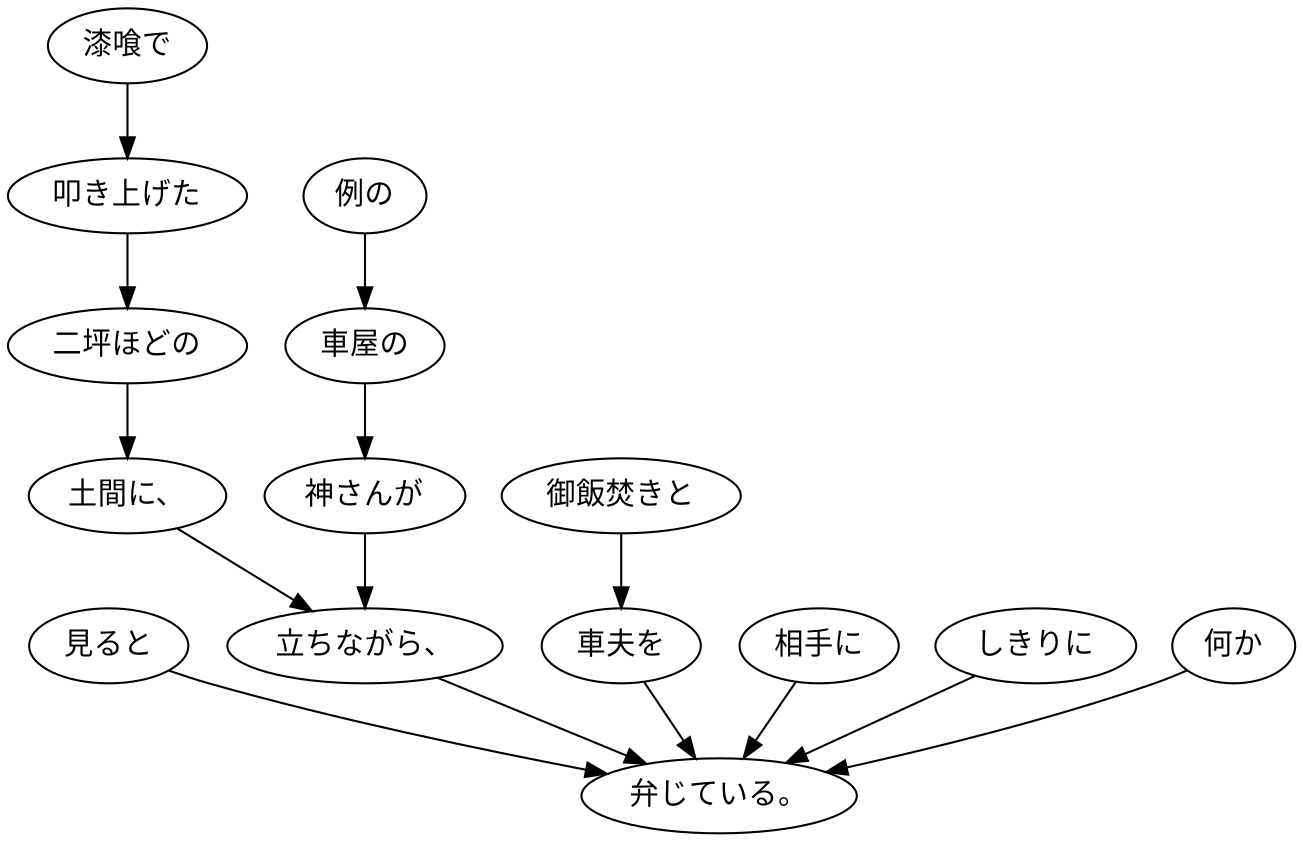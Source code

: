 digraph graph1822 {
	node0 [label="見ると"];
	node1 [label="漆喰で"];
	node2 [label="叩き上げた"];
	node3 [label="二坪ほどの"];
	node4 [label="土間に、"];
	node5 [label="例の"];
	node6 [label="車屋の"];
	node7 [label="神さんが"];
	node8 [label="立ちながら、"];
	node9 [label="御飯焚きと"];
	node10 [label="車夫を"];
	node11 [label="相手に"];
	node12 [label="しきりに"];
	node13 [label="何か"];
	node14 [label="弁じている。"];
	node0 -> node14;
	node1 -> node2;
	node2 -> node3;
	node3 -> node4;
	node4 -> node8;
	node5 -> node6;
	node6 -> node7;
	node7 -> node8;
	node8 -> node14;
	node9 -> node10;
	node10 -> node14;
	node11 -> node14;
	node12 -> node14;
	node13 -> node14;
}
